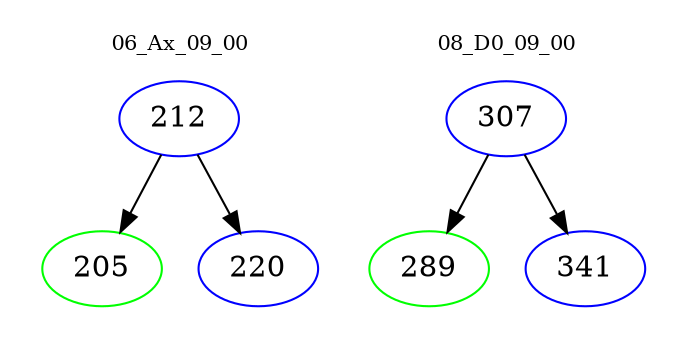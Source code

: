 digraph{
subgraph cluster_0 {
color = white
label = "06_Ax_09_00";
fontsize=10;
T0_212 [label="212", color="blue"]
T0_212 -> T0_205 [color="black"]
T0_205 [label="205", color="green"]
T0_212 -> T0_220 [color="black"]
T0_220 [label="220", color="blue"]
}
subgraph cluster_1 {
color = white
label = "08_D0_09_00";
fontsize=10;
T1_307 [label="307", color="blue"]
T1_307 -> T1_289 [color="black"]
T1_289 [label="289", color="green"]
T1_307 -> T1_341 [color="black"]
T1_341 [label="341", color="blue"]
}
}
